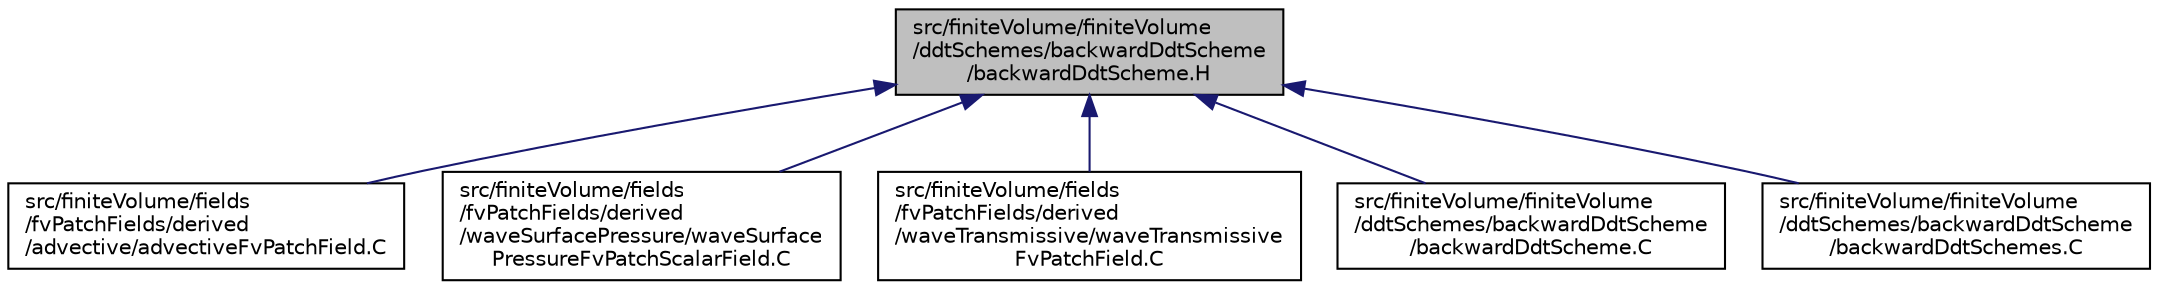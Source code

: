 digraph "src/finiteVolume/finiteVolume/ddtSchemes/backwardDdtScheme/backwardDdtScheme.H"
{
  bgcolor="transparent";
  edge [fontname="Helvetica",fontsize="10",labelfontname="Helvetica",labelfontsize="10"];
  node [fontname="Helvetica",fontsize="10",shape=record];
  Node1 [label="src/finiteVolume/finiteVolume\l/ddtSchemes/backwardDdtScheme\l/backwardDdtScheme.H",height=0.2,width=0.4,color="black", fillcolor="grey75", style="filled", fontcolor="black"];
  Node1 -> Node2 [dir="back",color="midnightblue",fontsize="10",style="solid",fontname="Helvetica"];
  Node2 [label="src/finiteVolume/fields\l/fvPatchFields/derived\l/advective/advectiveFvPatchField.C",height=0.2,width=0.4,color="black",URL="$a05442.html"];
  Node1 -> Node3 [dir="back",color="midnightblue",fontsize="10",style="solid",fontname="Helvetica"];
  Node3 [label="src/finiteVolume/fields\l/fvPatchFields/derived\l/waveSurfacePressure/waveSurface\lPressureFvPatchScalarField.C",height=0.2,width=0.4,color="black",URL="$a05672.html"];
  Node1 -> Node4 [dir="back",color="midnightblue",fontsize="10",style="solid",fontname="Helvetica"];
  Node4 [label="src/finiteVolume/fields\l/fvPatchFields/derived\l/waveTransmissive/waveTransmissive\lFvPatchField.C",height=0.2,width=0.4,color="black",URL="$a05674.html"];
  Node1 -> Node5 [dir="back",color="midnightblue",fontsize="10",style="solid",fontname="Helvetica"];
  Node5 [label="src/finiteVolume/finiteVolume\l/ddtSchemes/backwardDdtScheme\l/backwardDdtScheme.C",height=0.2,width=0.4,color="black",URL="$a05802.html"];
  Node1 -> Node6 [dir="back",color="midnightblue",fontsize="10",style="solid",fontname="Helvetica"];
  Node6 [label="src/finiteVolume/finiteVolume\l/ddtSchemes/backwardDdtScheme\l/backwardDdtSchemes.C",height=0.2,width=0.4,color="black",URL="$a05804.html"];
}
